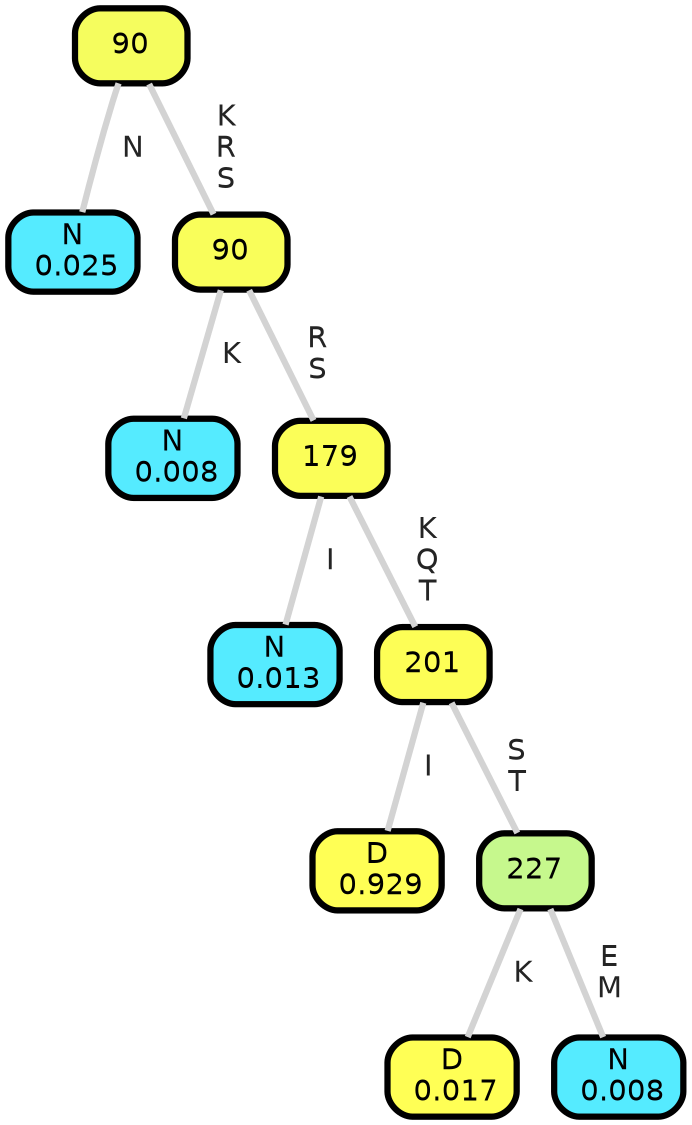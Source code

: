 graph Tree {
node [shape=box, style="filled, rounded",color="black",penwidth="3",fontcolor="black",                 fontname=helvetica] ;
graph [ranksep="0 equally", splines=straight,                 bgcolor=transparent, dpi=200] ;
edge [fontname=helvetica, fontweight=bold,fontcolor=grey14,color=lightgray] ;
0 [label="N
 0.025", fillcolor="#55ebff"] ;
1 [label="90", fillcolor="#f5fd5e"] ;
2 [label="N
 0.008", fillcolor="#55ebff"] ;
3 [label="90", fillcolor="#f9fe5a"] ;
4 [label="N
 0.013", fillcolor="#55ebff"] ;
5 [label="179", fillcolor="#fbfe58"] ;
6 [label="D
 0.929", fillcolor="#ffff55"] ;
7 [label="201", fillcolor="#fdfe56"] ;
8 [label="D
 0.017", fillcolor="#ffff55"] ;
9 [label="227", fillcolor="#c6f88d"] ;
10 [label="N
 0.008", fillcolor="#55ebff"] ;
1 -- 0 [label=" N",penwidth=3] ;
1 -- 3 [label=" K\n R\n S",penwidth=3] ;
3 -- 2 [label=" K",penwidth=3] ;
3 -- 5 [label=" R\n S",penwidth=3] ;
5 -- 4 [label=" I",penwidth=3] ;
5 -- 7 [label=" K\n Q\n T",penwidth=3] ;
7 -- 6 [label=" I",penwidth=3] ;
7 -- 9 [label=" S\n T",penwidth=3] ;
9 -- 8 [label=" K",penwidth=3] ;
9 -- 10 [label=" E\n M",penwidth=3] ;
{rank = same;}}
